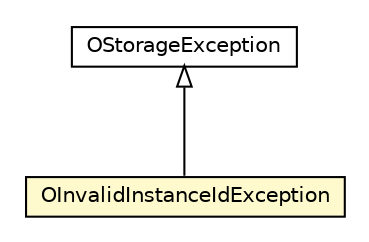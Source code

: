 #!/usr/local/bin/dot
#
# Class diagram 
# Generated by UMLGraph version R5_6-24-gf6e263 (http://www.umlgraph.org/)
#

digraph G {
	edge [fontname="Helvetica",fontsize=10,labelfontname="Helvetica",labelfontsize=10];
	node [fontname="Helvetica",fontsize=10,shape=plaintext];
	nodesep=0.25;
	ranksep=0.5;
	// com.orientechnologies.orient.core.exception.OInvalidInstanceIdException
	c4166698 [label=<<table title="com.orientechnologies.orient.core.exception.OInvalidInstanceIdException" border="0" cellborder="1" cellspacing="0" cellpadding="2" port="p" bgcolor="lemonChiffon" href="./OInvalidInstanceIdException.html">
		<tr><td><table border="0" cellspacing="0" cellpadding="1">
<tr><td align="center" balign="center"> OInvalidInstanceIdException </td></tr>
		</table></td></tr>
		</table>>, URL="./OInvalidInstanceIdException.html", fontname="Helvetica", fontcolor="black", fontsize=10.0];
	// com.orientechnologies.orient.core.exception.OStorageException
	c4166713 [label=<<table title="com.orientechnologies.orient.core.exception.OStorageException" border="0" cellborder="1" cellspacing="0" cellpadding="2" port="p" href="./OStorageException.html">
		<tr><td><table border="0" cellspacing="0" cellpadding="1">
<tr><td align="center" balign="center"> OStorageException </td></tr>
		</table></td></tr>
		</table>>, URL="./OStorageException.html", fontname="Helvetica", fontcolor="black", fontsize=10.0];
	//com.orientechnologies.orient.core.exception.OInvalidInstanceIdException extends com.orientechnologies.orient.core.exception.OStorageException
	c4166713:p -> c4166698:p [dir=back,arrowtail=empty];
}

